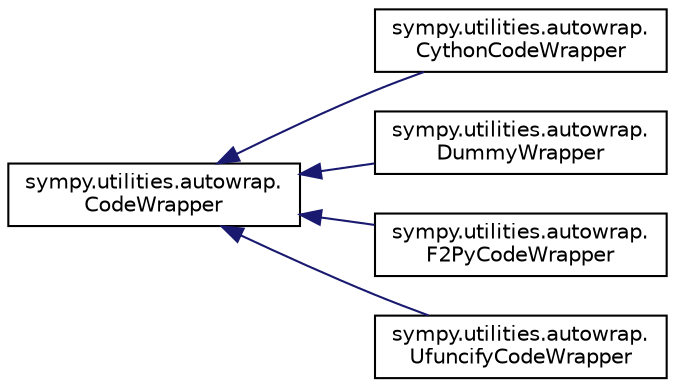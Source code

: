 digraph "Graphical Class Hierarchy"
{
 // LATEX_PDF_SIZE
  edge [fontname="Helvetica",fontsize="10",labelfontname="Helvetica",labelfontsize="10"];
  node [fontname="Helvetica",fontsize="10",shape=record];
  rankdir="LR";
  Node0 [label="sympy.utilities.autowrap.\lCodeWrapper",height=0.2,width=0.4,color="black", fillcolor="white", style="filled",URL="$classsympy_1_1utilities_1_1autowrap_1_1CodeWrapper.html",tooltip=" "];
  Node0 -> Node1 [dir="back",color="midnightblue",fontsize="10",style="solid",fontname="Helvetica"];
  Node1 [label="sympy.utilities.autowrap.\lCythonCodeWrapper",height=0.2,width=0.4,color="black", fillcolor="white", style="filled",URL="$classsympy_1_1utilities_1_1autowrap_1_1CythonCodeWrapper.html",tooltip=" "];
  Node0 -> Node2 [dir="back",color="midnightblue",fontsize="10",style="solid",fontname="Helvetica"];
  Node2 [label="sympy.utilities.autowrap.\lDummyWrapper",height=0.2,width=0.4,color="black", fillcolor="white", style="filled",URL="$classsympy_1_1utilities_1_1autowrap_1_1DummyWrapper.html",tooltip=" "];
  Node0 -> Node3 [dir="back",color="midnightblue",fontsize="10",style="solid",fontname="Helvetica"];
  Node3 [label="sympy.utilities.autowrap.\lF2PyCodeWrapper",height=0.2,width=0.4,color="black", fillcolor="white", style="filled",URL="$classsympy_1_1utilities_1_1autowrap_1_1F2PyCodeWrapper.html",tooltip=" "];
  Node0 -> Node4 [dir="back",color="midnightblue",fontsize="10",style="solid",fontname="Helvetica"];
  Node4 [label="sympy.utilities.autowrap.\lUfuncifyCodeWrapper",height=0.2,width=0.4,color="black", fillcolor="white", style="filled",URL="$classsympy_1_1utilities_1_1autowrap_1_1UfuncifyCodeWrapper.html",tooltip=" "];
}
